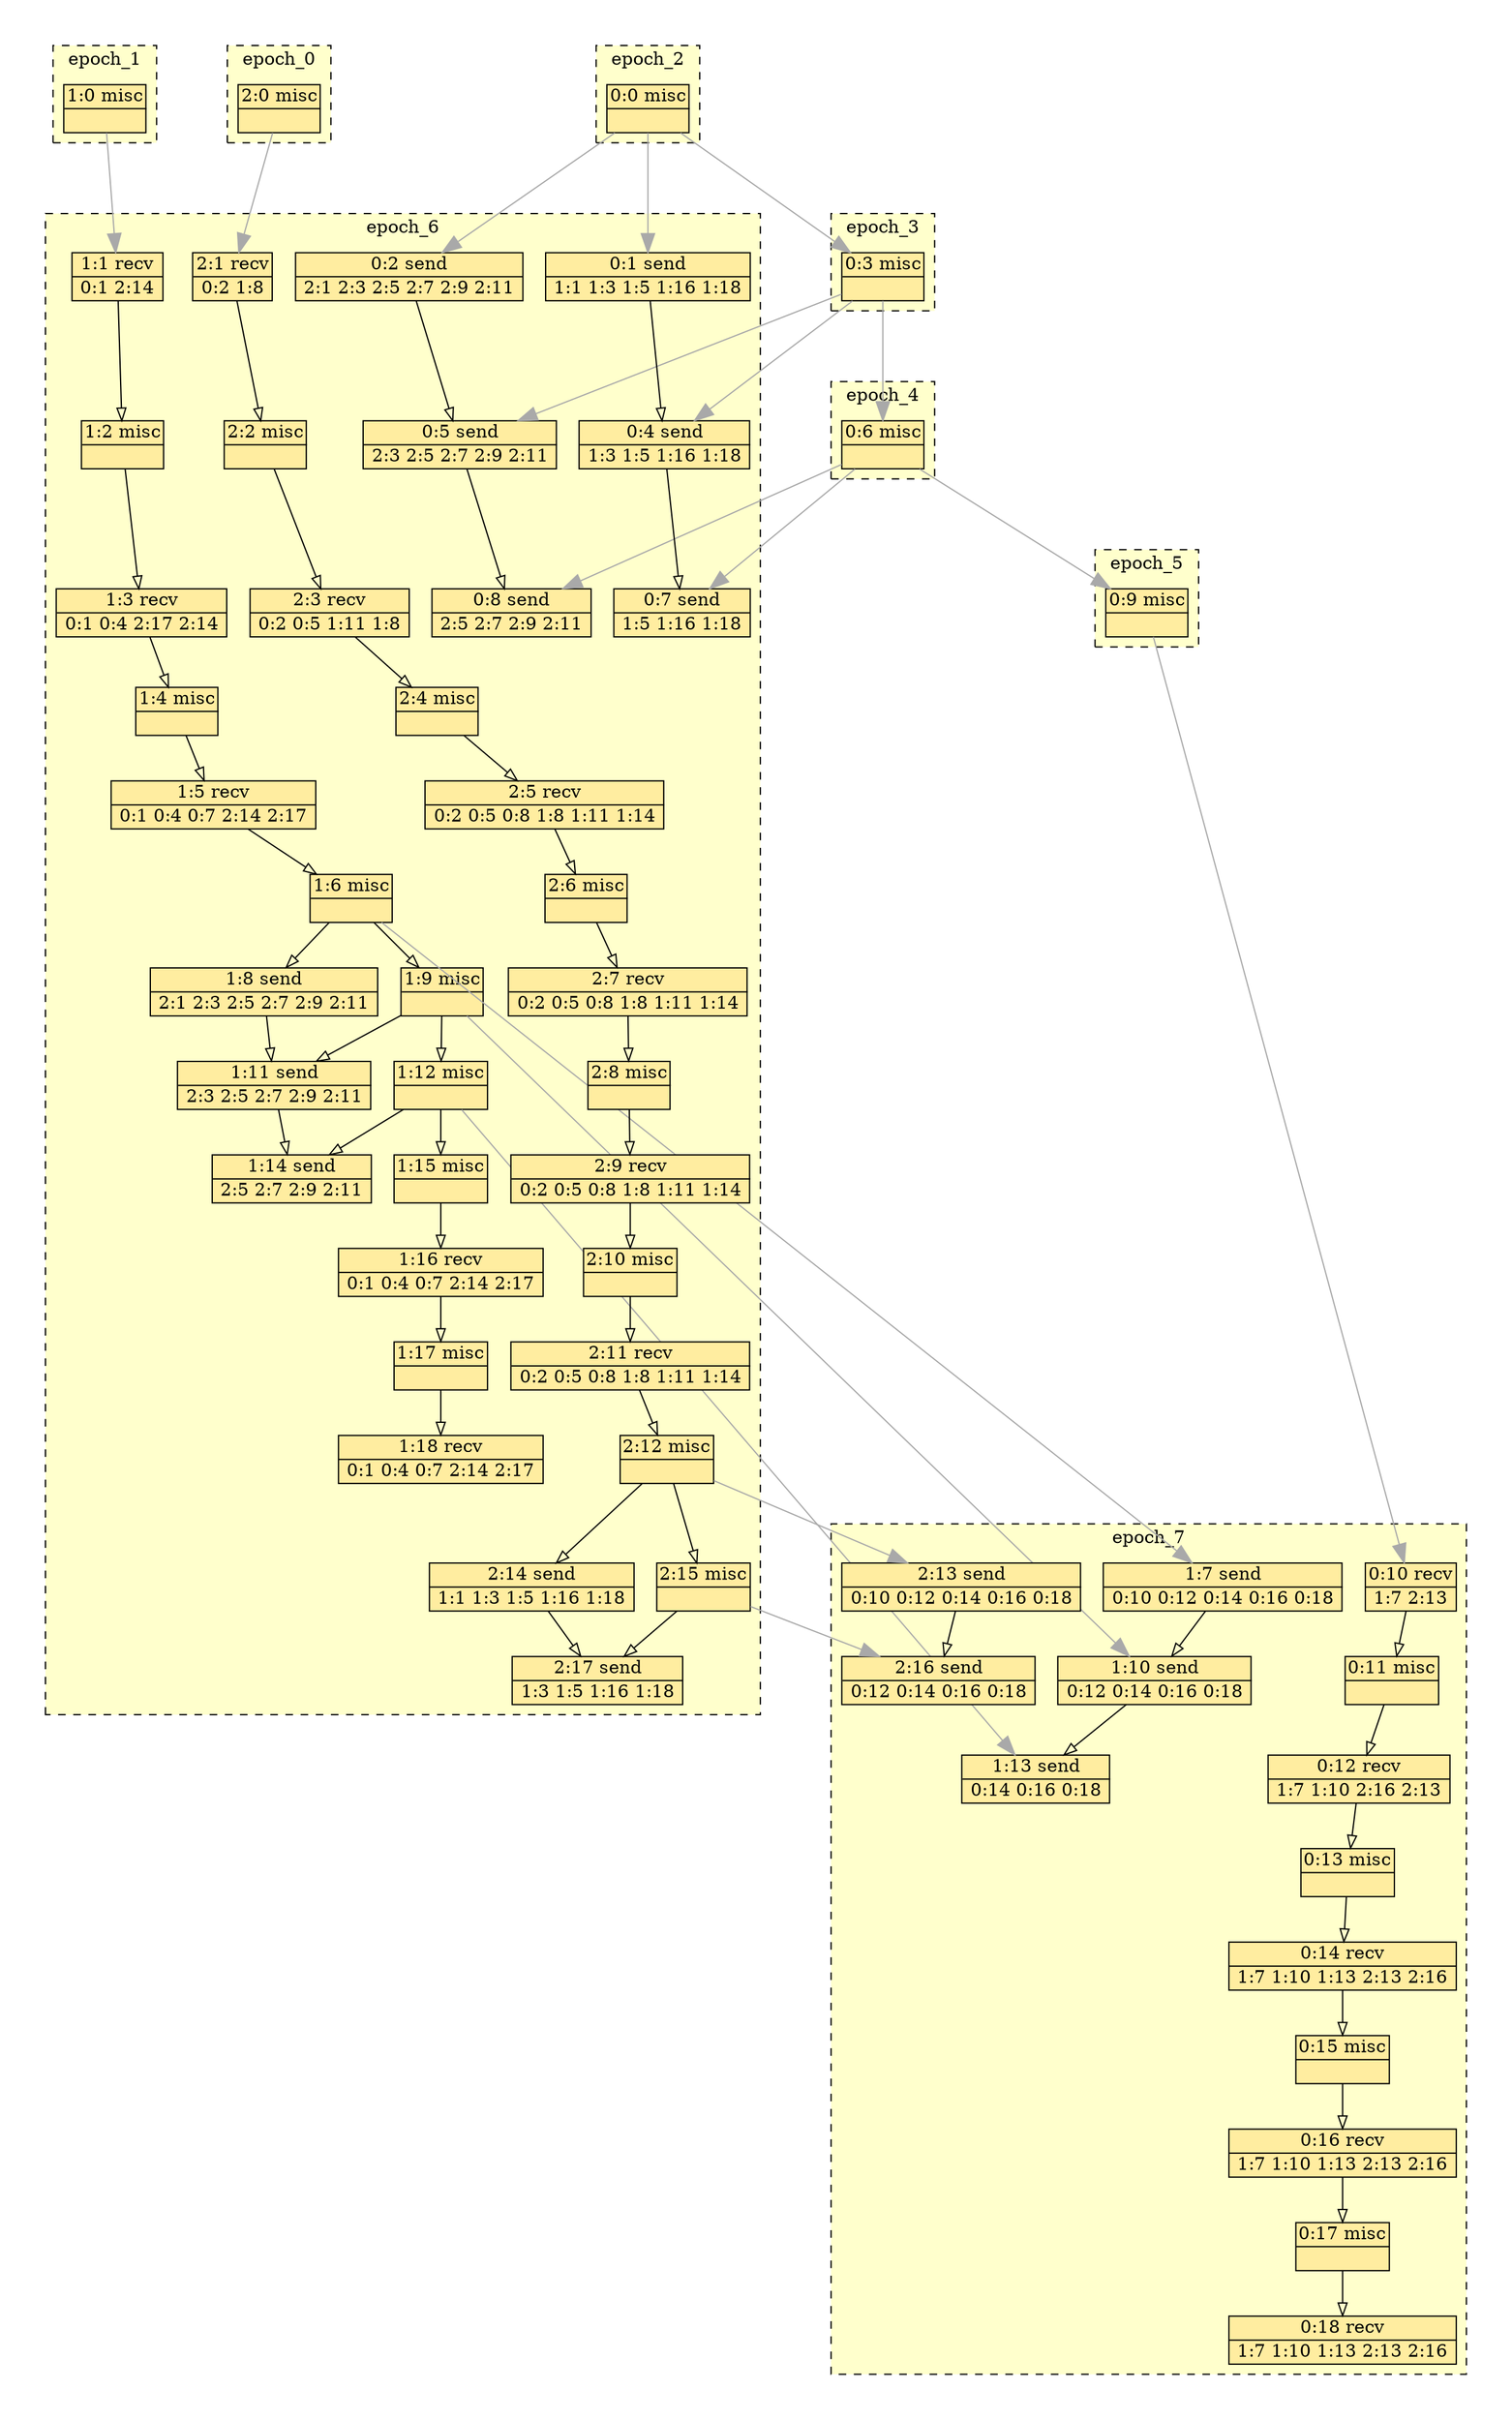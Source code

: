 digraph{node[shape=none margin=0 style=filled colorscheme=ylorrd9 fillcolor=2];compound=true;splines=line;subgraph clusterdummy0_0{style=invis;subgraph clusterdummy0_1{style=invis;subgraph clusterdummy0_2{style=invis;subgraph cluster0{style=dashed;colorscheme=ylorrd9;bgcolor=1;edge[arrowhead=empty];label=epoch_0;38[label=<<table border="0" cellborder="0" cellspacing="0"><tr><td>2:0 misc</td></tr><hr/><tr><td> </td></tr></table>>];}}}}subgraph clusterdummy1_0{style=invis;subgraph clusterdummy1_1{style=invis;subgraph clusterdummy1_2{style=invis;subgraph cluster1{style=dashed;colorscheme=ylorrd9;bgcolor=1;edge[arrowhead=empty];label=epoch_1;19[label=<<table border="0" cellborder="0" cellspacing="0"><tr><td>1:0 misc</td></tr><hr/><tr><td> </td></tr></table>>];}}}}subgraph clusterdummy2_0{style=invis;subgraph clusterdummy2_1{style=invis;subgraph clusterdummy2_2{style=invis;subgraph cluster2{style=dashed;colorscheme=ylorrd9;bgcolor=1;edge[arrowhead=empty];label=epoch_2;0[label=<<table border="0" cellborder="0" cellspacing="0"><tr><td>0:0 misc</td></tr><hr/><tr><td> </td></tr></table>>];}}}}subgraph clusterdummy3_0{style=invis;subgraph clusterdummy3_1{style=invis;subgraph clusterdummy3_2{style=invis;subgraph cluster3{style=dashed;colorscheme=ylorrd9;bgcolor=1;edge[arrowhead=empty];label=epoch_3;3[label=<<table border="0" cellborder="0" cellspacing="0"><tr><td>0:3 misc</td></tr><hr/><tr><td> </td></tr></table>>];}}}}subgraph clusterdummy4_0{style=invis;subgraph clusterdummy4_1{style=invis;subgraph clusterdummy4_2{style=invis;subgraph cluster4{style=dashed;colorscheme=ylorrd9;bgcolor=1;edge[arrowhead=empty];label=epoch_4;6[label=<<table border="0" cellborder="0" cellspacing="0"><tr><td>0:6 misc</td></tr><hr/><tr><td> </td></tr></table>>];}}}}subgraph clusterdummy5_0{style=invis;subgraph clusterdummy5_1{style=invis;subgraph clusterdummy5_2{style=invis;subgraph cluster5{style=dashed;colorscheme=ylorrd9;bgcolor=1;edge[arrowhead=empty];label=epoch_5;9[label=<<table border="0" cellborder="0" cellspacing="0"><tr><td>0:9 misc</td></tr><hr/><tr><td> </td></tr></table>>];}}}}subgraph clusterdummy6_0{style=invis;subgraph clusterdummy6_1{style=invis;subgraph clusterdummy6_2{style=invis;subgraph cluster6{style=dashed;colorscheme=ylorrd9;bgcolor=1;edge[arrowhead=empty];label=epoch_6;1[label=<<table border="0" cellborder="0" cellspacing="0"><tr><td>0:1 send</td></tr><hr/><tr><td> 1:1 1:3 1:5 1:16 1:18 </td></tr></table>>];2[label=<<table border="0" cellborder="0" cellspacing="0"><tr><td>0:2 send</td></tr><hr/><tr><td> 2:1 2:3 2:5 2:7 2:9 2:11 </td></tr></table>>];4[label=<<table border="0" cellborder="0" cellspacing="0"><tr><td>0:4 send</td></tr><hr/><tr><td> 1:3 1:5 1:16 1:18 </td></tr></table>>];1->4;5[label=<<table border="0" cellborder="0" cellspacing="0"><tr><td>0:5 send</td></tr><hr/><tr><td> 2:3 2:5 2:7 2:9 2:11 </td></tr></table>>];2->5;7[label=<<table border="0" cellborder="0" cellspacing="0"><tr><td>0:7 send</td></tr><hr/><tr><td> 1:5 1:16 1:18 </td></tr></table>>];4->7;8[label=<<table border="0" cellborder="0" cellspacing="0"><tr><td>0:8 send</td></tr><hr/><tr><td> 2:5 2:7 2:9 2:11 </td></tr></table>>];5->8;20[label=<<table border="0" cellborder="0" cellspacing="0"><tr><td>1:1 recv</td></tr><hr/><tr><td> 0:1 2:14 </td></tr></table>>];21[label=<<table border="0" cellborder="0" cellspacing="0"><tr><td>1:2 misc</td></tr><hr/><tr><td> </td></tr></table>>];20->21;22[label=<<table border="0" cellborder="0" cellspacing="0"><tr><td>1:3 recv</td></tr><hr/><tr><td> 0:1 0:4 2:17 2:14 </td></tr></table>>];21->22;23[label=<<table border="0" cellborder="0" cellspacing="0"><tr><td>1:4 misc</td></tr><hr/><tr><td> </td></tr></table>>];22->23;24[label=<<table border="0" cellborder="0" cellspacing="0"><tr><td>1:5 recv</td></tr><hr/><tr><td> 0:1 0:4 0:7 2:14 2:17 </td></tr></table>>];23->24;25[label=<<table border="0" cellborder="0" cellspacing="0"><tr><td>1:6 misc</td></tr><hr/><tr><td> </td></tr></table>>];24->25;27[label=<<table border="0" cellborder="0" cellspacing="0"><tr><td>1:8 send</td></tr><hr/><tr><td> 2:1 2:3 2:5 2:7 2:9 2:11 </td></tr></table>>];25->27;28[label=<<table border="0" cellborder="0" cellspacing="0"><tr><td>1:9 misc</td></tr><hr/><tr><td> </td></tr></table>>];25->28;30[label=<<table border="0" cellborder="0" cellspacing="0"><tr><td>1:11 send</td></tr><hr/><tr><td> 2:3 2:5 2:7 2:9 2:11 </td></tr></table>>];28->30;27->30;31[label=<<table border="0" cellborder="0" cellspacing="0"><tr><td>1:12 misc</td></tr><hr/><tr><td> </td></tr></table>>];28->31;33[label=<<table border="0" cellborder="0" cellspacing="0"><tr><td>1:14 send</td></tr><hr/><tr><td> 2:5 2:7 2:9 2:11 </td></tr></table>>];31->33;30->33;34[label=<<table border="0" cellborder="0" cellspacing="0"><tr><td>1:15 misc</td></tr><hr/><tr><td> </td></tr></table>>];31->34;35[label=<<table border="0" cellborder="0" cellspacing="0"><tr><td>1:16 recv</td></tr><hr/><tr><td> 0:1 0:4 0:7 2:14 2:17 </td></tr></table>>];34->35;36[label=<<table border="0" cellborder="0" cellspacing="0"><tr><td>1:17 misc</td></tr><hr/><tr><td> </td></tr></table>>];35->36;37[label=<<table border="0" cellborder="0" cellspacing="0"><tr><td>1:18 recv</td></tr><hr/><tr><td> 0:1 0:4 0:7 2:14 2:17 </td></tr></table>>];36->37;39[label=<<table border="0" cellborder="0" cellspacing="0"><tr><td>2:1 recv</td></tr><hr/><tr><td> 0:2 1:8 </td></tr></table>>];40[label=<<table border="0" cellborder="0" cellspacing="0"><tr><td>2:2 misc</td></tr><hr/><tr><td> </td></tr></table>>];39->40;41[label=<<table border="0" cellborder="0" cellspacing="0"><tr><td>2:3 recv</td></tr><hr/><tr><td> 0:2 0:5 1:11 1:8 </td></tr></table>>];40->41;42[label=<<table border="0" cellborder="0" cellspacing="0"><tr><td>2:4 misc</td></tr><hr/><tr><td> </td></tr></table>>];41->42;43[label=<<table border="0" cellborder="0" cellspacing="0"><tr><td>2:5 recv</td></tr><hr/><tr><td> 0:2 0:5 0:8 1:8 1:11 1:14 </td></tr></table>>];42->43;44[label=<<table border="0" cellborder="0" cellspacing="0"><tr><td>2:6 misc</td></tr><hr/><tr><td> </td></tr></table>>];43->44;45[label=<<table border="0" cellborder="0" cellspacing="0"><tr><td>2:7 recv</td></tr><hr/><tr><td> 0:2 0:5 0:8 1:8 1:11 1:14 </td></tr></table>>];44->45;46[label=<<table border="0" cellborder="0" cellspacing="0"><tr><td>2:8 misc</td></tr><hr/><tr><td> </td></tr></table>>];45->46;47[label=<<table border="0" cellborder="0" cellspacing="0"><tr><td>2:9 recv</td></tr><hr/><tr><td> 0:2 0:5 0:8 1:8 1:11 1:14 </td></tr></table>>];46->47;48[label=<<table border="0" cellborder="0" cellspacing="0"><tr><td>2:10 misc</td></tr><hr/><tr><td> </td></tr></table>>];47->48;49[label=<<table border="0" cellborder="0" cellspacing="0"><tr><td>2:11 recv</td></tr><hr/><tr><td> 0:2 0:5 0:8 1:8 1:11 1:14 </td></tr></table>>];48->49;50[label=<<table border="0" cellborder="0" cellspacing="0"><tr><td>2:12 misc</td></tr><hr/><tr><td> </td></tr></table>>];49->50;52[label=<<table border="0" cellborder="0" cellspacing="0"><tr><td>2:14 send</td></tr><hr/><tr><td> 1:1 1:3 1:5 1:16 1:18 </td></tr></table>>];50->52;53[label=<<table border="0" cellborder="0" cellspacing="0"><tr><td>2:15 misc</td></tr><hr/><tr><td> </td></tr></table>>];50->53;55[label=<<table border="0" cellborder="0" cellspacing="0"><tr><td>2:17 send</td></tr><hr/><tr><td> 1:3 1:5 1:16 1:18 </td></tr></table>>];53->55;52->55;}}}}subgraph clusterdummy7_0{style=invis;subgraph clusterdummy7_1{style=invis;subgraph clusterdummy7_2{style=invis;subgraph cluster7{style=dashed;colorscheme=ylorrd9;bgcolor=1;edge[arrowhead=empty];label=epoch_7;10[label=<<table border="0" cellborder="0" cellspacing="0"><tr><td>0:10 recv</td></tr><hr/><tr><td> 1:7 2:13 </td></tr></table>>];11[label=<<table border="0" cellborder="0" cellspacing="0"><tr><td>0:11 misc</td></tr><hr/><tr><td> </td></tr></table>>];10->11;12[label=<<table border="0" cellborder="0" cellspacing="0"><tr><td>0:12 recv</td></tr><hr/><tr><td> 1:7 1:10 2:16 2:13 </td></tr></table>>];11->12;13[label=<<table border="0" cellborder="0" cellspacing="0"><tr><td>0:13 misc</td></tr><hr/><tr><td> </td></tr></table>>];12->13;14[label=<<table border="0" cellborder="0" cellspacing="0"><tr><td>0:14 recv</td></tr><hr/><tr><td> 1:7 1:10 1:13 2:13 2:16 </td></tr></table>>];13->14;15[label=<<table border="0" cellborder="0" cellspacing="0"><tr><td>0:15 misc</td></tr><hr/><tr><td> </td></tr></table>>];14->15;16[label=<<table border="0" cellborder="0" cellspacing="0"><tr><td>0:16 recv</td></tr><hr/><tr><td> 1:7 1:10 1:13 2:13 2:16 </td></tr></table>>];15->16;17[label=<<table border="0" cellborder="0" cellspacing="0"><tr><td>0:17 misc</td></tr><hr/><tr><td> </td></tr></table>>];16->17;18[label=<<table border="0" cellborder="0" cellspacing="0"><tr><td>0:18 recv</td></tr><hr/><tr><td> 1:7 1:10 1:13 2:13 2:16 </td></tr></table>>];17->18;26[label=<<table border="0" cellborder="0" cellspacing="0"><tr><td>1:7 send</td></tr><hr/><tr><td> 0:10 0:12 0:14 0:16 0:18 </td></tr></table>>];29[label=<<table border="0" cellborder="0" cellspacing="0"><tr><td>1:10 send</td></tr><hr/><tr><td> 0:12 0:14 0:16 0:18 </td></tr></table>>];26->29;32[label=<<table border="0" cellborder="0" cellspacing="0"><tr><td>1:13 send</td></tr><hr/><tr><td> 0:14 0:16 0:18 </td></tr></table>>];29->32;51[label=<<table border="0" cellborder="0" cellspacing="0"><tr><td>2:13 send</td></tr><hr/><tr><td> 0:10 0:12 0:14 0:16 0:18 </td></tr></table>>];54[label=<<table border="0" cellborder="0" cellspacing="0"><tr><td>2:16 send</td></tr><hr/><tr><td> 0:12 0:14 0:16 0:18 </td></tr></table>>];51->54;}}}}subgraph clusterdummy8_0{style=invis;subgraph clusterdummy8_1{style=invis;subgraph clusterdummy8_2{style=invis;subgraph cluster8{style=dashed;colorscheme=ylorrd9;bgcolor=1;edge[arrowhead=empty];label=epoch_8;}}}}subgraph{edge[color=darkgray arrowsize=1.5];0->1;0->2;0->3;3->4;3->5;3->6;6->7;6->8;6->9;9->10;19->20;25->26;28->29;31->32;38->39;50->51;53->54;}}